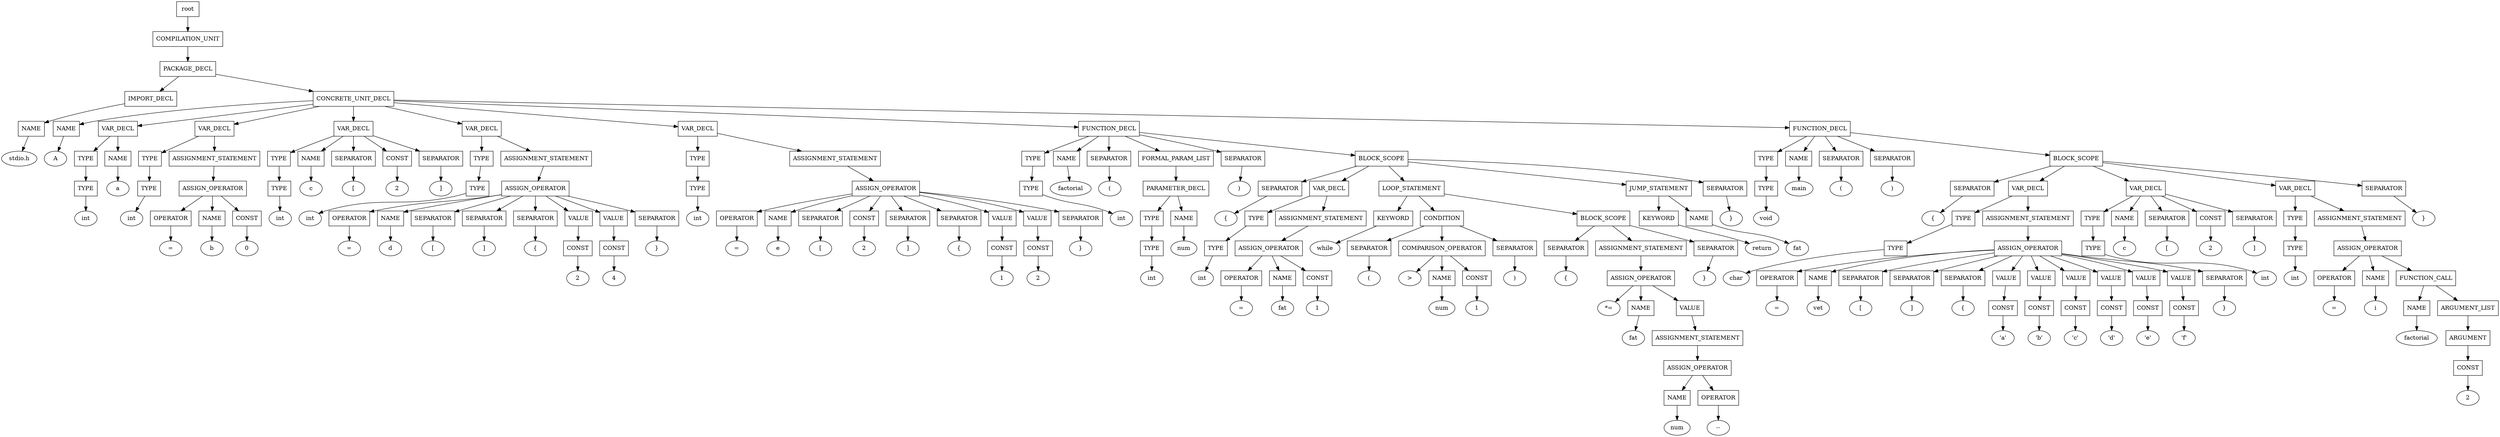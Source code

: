 digraph G {
	splines="TRUE";
	n_0 [label="root", shape="rectangle"]
	n_0 -> n_1
	n_1 [label="COMPILATION_UNIT", shape="rectangle"]
	n_1 -> n_2
	n_2 [label="PACKAGE_DECL", shape="rectangle"]
	n_2 -> n_3
	n_3 [label="IMPORT_DECL", shape="rectangle"]
	n_3 -> n_5
	n_5 [label="NAME", shape="rectangle"]
	n_5 -> n_14
	n_14 [label="stdio.h", shape="ellipse"]
	n_2 -> n_4
	n_4 [label="CONCRETE_UNIT_DECL", shape="rectangle"]
	n_4 -> n_6
	n_6 [label="NAME", shape="rectangle"]
	n_6 -> n_15
	n_15 [label="A", shape="ellipse"]
	n_4 -> n_7
	n_7 [label="VAR_DECL", shape="rectangle"]
	n_7 -> n_16
	n_16 [label="TYPE", shape="rectangle"]
	n_16 -> n_40
	n_40 [label="TYPE", shape="rectangle"]
	n_40 -> n_72
	n_72 [label="int", shape="ellipse"]
	n_7 -> n_17
	n_17 [label="NAME", shape="rectangle"]
	n_17 -> n_41
	n_41 [label="a", shape="ellipse"]
	n_4 -> n_8
	n_8 [label="VAR_DECL", shape="rectangle"]
	n_8 -> n_18
	n_18 [label="TYPE", shape="rectangle"]
	n_18 -> n_42
	n_42 [label="TYPE", shape="rectangle"]
	n_42 -> n_73
	n_73 [label="int", shape="ellipse"]
	n_8 -> n_19
	n_19 [label="ASSIGNMENT_STATEMENT", shape="rectangle"]
	n_19 -> n_43
	n_43 [label="ASSIGN_OPERATOR", shape="rectangle"]
	n_43 -> n_74
	n_74 [label="OPERATOR", shape="rectangle"]
	n_74 -> n_121
	n_121 [label="=", shape="ellipse"]
	n_43 -> n_75
	n_75 [label="NAME", shape="rectangle"]
	n_75 -> n_122
	n_122 [label="b", shape="ellipse"]
	n_43 -> n_76
	n_76 [label="CONST", shape="rectangle"]
	n_76 -> n_123
	n_123 [label="0", shape="ellipse"]
	n_4 -> n_9
	n_9 [label="VAR_DECL", shape="rectangle"]
	n_9 -> n_20
	n_20 [label="TYPE", shape="rectangle"]
	n_20 -> n_44
	n_44 [label="TYPE", shape="rectangle"]
	n_44 -> n_77
	n_77 [label="int", shape="ellipse"]
	n_9 -> n_21
	n_21 [label="NAME", shape="rectangle"]
	n_21 -> n_45
	n_45 [label="c", shape="ellipse"]
	n_9 -> n_22
	n_22 [label="SEPARATOR", shape="rectangle"]
	n_22 -> n_46
	n_46 [label="[", shape="ellipse"]
	n_9 -> n_23
	n_23 [label="CONST", shape="rectangle"]
	n_23 -> n_47
	n_47 [label="2", shape="ellipse"]
	n_9 -> n_24
	n_24 [label="SEPARATOR", shape="rectangle"]
	n_24 -> n_48
	n_48 [label="]", shape="ellipse"]
	n_4 -> n_10
	n_10 [label="VAR_DECL", shape="rectangle"]
	n_10 -> n_25
	n_25 [label="TYPE", shape="rectangle"]
	n_25 -> n_49
	n_49 [label="TYPE", shape="rectangle"]
	n_49 -> n_78
	n_78 [label="int", shape="ellipse"]
	n_10 -> n_26
	n_26 [label="ASSIGNMENT_STATEMENT", shape="rectangle"]
	n_26 -> n_50
	n_50 [label="ASSIGN_OPERATOR", shape="rectangle"]
	n_50 -> n_79
	n_79 [label="OPERATOR", shape="rectangle"]
	n_79 -> n_124
	n_124 [label="=", shape="ellipse"]
	n_50 -> n_80
	n_80 [label="NAME", shape="rectangle"]
	n_80 -> n_125
	n_125 [label="d", shape="ellipse"]
	n_50 -> n_81
	n_81 [label="SEPARATOR", shape="rectangle"]
	n_81 -> n_126
	n_126 [label="[", shape="ellipse"]
	n_50 -> n_82
	n_82 [label="SEPARATOR", shape="rectangle"]
	n_82 -> n_127
	n_127 [label="]", shape="ellipse"]
	n_50 -> n_83
	n_83 [label="SEPARATOR", shape="rectangle"]
	n_83 -> n_128
	n_128 [label="{", shape="ellipse"]
	n_50 -> n_84
	n_84 [label="VALUE", shape="rectangle"]
	n_84 -> n_129
	n_129 [label="CONST", shape="rectangle"]
	n_129 -> n_163
	n_163 [label="2", shape="ellipse"]
	n_50 -> n_85
	n_85 [label="VALUE", shape="rectangle"]
	n_85 -> n_130
	n_130 [label="CONST", shape="rectangle"]
	n_130 -> n_164
	n_164 [label="4", shape="ellipse"]
	n_50 -> n_86
	n_86 [label="SEPARATOR", shape="rectangle"]
	n_86 -> n_131
	n_131 [label="}", shape="ellipse"]
	n_4 -> n_11
	n_11 [label="VAR_DECL", shape="rectangle"]
	n_11 -> n_27
	n_27 [label="TYPE", shape="rectangle"]
	n_27 -> n_51
	n_51 [label="TYPE", shape="rectangle"]
	n_51 -> n_87
	n_87 [label="int", shape="ellipse"]
	n_11 -> n_28
	n_28 [label="ASSIGNMENT_STATEMENT", shape="rectangle"]
	n_28 -> n_52
	n_52 [label="ASSIGN_OPERATOR", shape="rectangle"]
	n_52 -> n_88
	n_88 [label="OPERATOR", shape="rectangle"]
	n_88 -> n_132
	n_132 [label="=", shape="ellipse"]
	n_52 -> n_89
	n_89 [label="NAME", shape="rectangle"]
	n_89 -> n_133
	n_133 [label="e", shape="ellipse"]
	n_52 -> n_90
	n_90 [label="SEPARATOR", shape="rectangle"]
	n_90 -> n_134
	n_134 [label="[", shape="ellipse"]
	n_52 -> n_91
	n_91 [label="CONST", shape="rectangle"]
	n_91 -> n_135
	n_135 [label="2", shape="ellipse"]
	n_52 -> n_92
	n_92 [label="SEPARATOR", shape="rectangle"]
	n_92 -> n_136
	n_136 [label="]", shape="ellipse"]
	n_52 -> n_93
	n_93 [label="SEPARATOR", shape="rectangle"]
	n_93 -> n_137
	n_137 [label="{", shape="ellipse"]
	n_52 -> n_94
	n_94 [label="VALUE", shape="rectangle"]
	n_94 -> n_138
	n_138 [label="CONST", shape="rectangle"]
	n_138 -> n_165
	n_165 [label="1", shape="ellipse"]
	n_52 -> n_95
	n_95 [label="VALUE", shape="rectangle"]
	n_95 -> n_139
	n_139 [label="CONST", shape="rectangle"]
	n_139 -> n_166
	n_166 [label="2", shape="ellipse"]
	n_52 -> n_96
	n_96 [label="SEPARATOR", shape="rectangle"]
	n_96 -> n_140
	n_140 [label="}", shape="ellipse"]
	n_4 -> n_12
	n_12 [label="FUNCTION_DECL", shape="rectangle"]
	n_12 -> n_29
	n_29 [label="TYPE", shape="rectangle"]
	n_29 -> n_53
	n_53 [label="TYPE", shape="rectangle"]
	n_53 -> n_97
	n_97 [label="int", shape="ellipse"]
	n_12 -> n_30
	n_30 [label="NAME", shape="rectangle"]
	n_30 -> n_54
	n_54 [label="factorial", shape="ellipse"]
	n_12 -> n_31
	n_31 [label="SEPARATOR", shape="rectangle"]
	n_31 -> n_55
	n_55 [label="(", shape="ellipse"]
	n_12 -> n_32
	n_32 [label="FORMAL_PARAM_LIST", shape="rectangle"]
	n_32 -> n_56
	n_56 [label="PARAMETER_DECL", shape="rectangle"]
	n_56 -> n_98
	n_98 [label="TYPE", shape="rectangle"]
	n_98 -> n_141
	n_141 [label="TYPE", shape="rectangle"]
	n_141 -> n_167
	n_167 [label="int", shape="ellipse"]
	n_56 -> n_99
	n_99 [label="NAME", shape="rectangle"]
	n_99 -> n_142
	n_142 [label="num", shape="ellipse"]
	n_12 -> n_33
	n_33 [label="SEPARATOR", shape="rectangle"]
	n_33 -> n_57
	n_57 [label=")", shape="ellipse"]
	n_12 -> n_34
	n_34 [label="BLOCK_SCOPE", shape="rectangle"]
	n_34 -> n_58
	n_58 [label="SEPARATOR", shape="rectangle"]
	n_58 -> n_100
	n_100 [label="{", shape="ellipse"]
	n_34 -> n_59
	n_59 [label="VAR_DECL", shape="rectangle"]
	n_59 -> n_101
	n_101 [label="TYPE", shape="rectangle"]
	n_101 -> n_143
	n_143 [label="TYPE", shape="rectangle"]
	n_143 -> n_168
	n_168 [label="int", shape="ellipse"]
	n_59 -> n_102
	n_102 [label="ASSIGNMENT_STATEMENT", shape="rectangle"]
	n_102 -> n_144
	n_144 [label="ASSIGN_OPERATOR", shape="rectangle"]
	n_144 -> n_169
	n_169 [label="OPERATOR", shape="rectangle"]
	n_169 -> n_198
	n_198 [label="=", shape="ellipse"]
	n_144 -> n_170
	n_170 [label="NAME", shape="rectangle"]
	n_170 -> n_199
	n_199 [label="fat", shape="ellipse"]
	n_144 -> n_171
	n_171 [label="CONST", shape="rectangle"]
	n_171 -> n_200
	n_200 [label="1", shape="ellipse"]
	n_34 -> n_60
	n_60 [label="LOOP_STATEMENT", shape="rectangle"]
	n_60 -> n_103
	n_103 [label="KEYWORD", shape="rectangle"]
	n_103 -> n_145
	n_145 [label="while", shape="ellipse"]
	n_60 -> n_104
	n_104 [label="CONDITION", shape="rectangle"]
	n_104 -> n_146
	n_146 [label="SEPARATOR", shape="rectangle"]
	n_146 -> n_172
	n_172 [label="(", shape="ellipse"]
	n_104 -> n_147
	n_147 [label="COMPARISON_OPERATOR", shape="rectangle"]
	n_147 -> n_173
	n_173 [label=">", shape="ellipse"]
	n_147 -> n_174
	n_174 [label="NAME", shape="rectangle"]
	n_174 -> n_201
	n_201 [label="num", shape="ellipse"]
	n_147 -> n_175
	n_175 [label="CONST", shape="rectangle"]
	n_175 -> n_202
	n_202 [label="1", shape="ellipse"]
	n_104 -> n_148
	n_148 [label="SEPARATOR", shape="rectangle"]
	n_148 -> n_176
	n_176 [label=")", shape="ellipse"]
	n_60 -> n_105
	n_105 [label="BLOCK_SCOPE", shape="rectangle"]
	n_105 -> n_149
	n_149 [label="SEPARATOR", shape="rectangle"]
	n_149 -> n_177
	n_177 [label="{", shape="ellipse"]
	n_105 -> n_150
	n_150 [label="ASSIGNMENT_STATEMENT", shape="rectangle"]
	n_150 -> n_178
	n_178 [label="ASSIGN_OPERATOR", shape="rectangle"]
	n_178 -> n_203
	n_203 [label="*=", shape="ellipse"]
	n_178 -> n_204
	n_204 [label="NAME", shape="rectangle"]
	n_204 -> n_222
	n_222 [label="fat", shape="ellipse"]
	n_178 -> n_205
	n_205 [label="VALUE", shape="rectangle"]
	n_205 -> n_223
	n_223 [label="ASSIGNMENT_STATEMENT", shape="rectangle"]
	n_223 -> n_232
	n_232 [label="ASSIGN_OPERATOR", shape="rectangle"]
	n_232 -> n_234
	n_234 [label="NAME", shape="rectangle"]
	n_234 -> n_237
	n_237 [label="num", shape="ellipse"]
	n_232 -> n_235
	n_235 [label="OPERATOR", shape="rectangle"]
	n_235 -> n_238
	n_238 [label="--", shape="ellipse"]
	n_105 -> n_151
	n_151 [label="SEPARATOR", shape="rectangle"]
	n_151 -> n_179
	n_179 [label="}", shape="ellipse"]
	n_34 -> n_61
	n_61 [label="JUMP_STATEMENT", shape="rectangle"]
	n_61 -> n_106
	n_106 [label="KEYWORD", shape="rectangle"]
	n_106 -> n_152
	n_152 [label="return", shape="ellipse"]
	n_61 -> n_107
	n_107 [label="NAME", shape="rectangle"]
	n_107 -> n_153
	n_153 [label="fat", shape="ellipse"]
	n_34 -> n_62
	n_62 [label="SEPARATOR", shape="rectangle"]
	n_62 -> n_108
	n_108 [label="}", shape="ellipse"]
	n_4 -> n_13
	n_13 [label="FUNCTION_DECL", shape="rectangle"]
	n_13 -> n_35
	n_35 [label="TYPE", shape="rectangle"]
	n_35 -> n_63
	n_63 [label="TYPE", shape="rectangle"]
	n_63 -> n_109
	n_109 [label="void", shape="ellipse"]
	n_13 -> n_36
	n_36 [label="NAME", shape="rectangle"]
	n_36 -> n_64
	n_64 [label="main", shape="ellipse"]
	n_13 -> n_37
	n_37 [label="SEPARATOR", shape="rectangle"]
	n_37 -> n_65
	n_65 [label="(", shape="ellipse"]
	n_13 -> n_38
	n_38 [label="SEPARATOR", shape="rectangle"]
	n_38 -> n_66
	n_66 [label=")", shape="ellipse"]
	n_13 -> n_39
	n_39 [label="BLOCK_SCOPE", shape="rectangle"]
	n_39 -> n_67
	n_67 [label="SEPARATOR", shape="rectangle"]
	n_67 -> n_110
	n_110 [label="{", shape="ellipse"]
	n_39 -> n_68
	n_68 [label="VAR_DECL", shape="rectangle"]
	n_68 -> n_111
	n_111 [label="TYPE", shape="rectangle"]
	n_111 -> n_154
	n_154 [label="TYPE", shape="rectangle"]
	n_154 -> n_180
	n_180 [label="char", shape="ellipse"]
	n_68 -> n_112
	n_112 [label="ASSIGNMENT_STATEMENT", shape="rectangle"]
	n_112 -> n_155
	n_155 [label="ASSIGN_OPERATOR", shape="rectangle"]
	n_155 -> n_181
	n_181 [label="OPERATOR", shape="rectangle"]
	n_181 -> n_206
	n_206 [label="=", shape="ellipse"]
	n_155 -> n_182
	n_182 [label="NAME", shape="rectangle"]
	n_182 -> n_207
	n_207 [label="vet", shape="ellipse"]
	n_155 -> n_183
	n_183 [label="SEPARATOR", shape="rectangle"]
	n_183 -> n_208
	n_208 [label="[", shape="ellipse"]
	n_155 -> n_184
	n_184 [label="SEPARATOR", shape="rectangle"]
	n_184 -> n_209
	n_209 [label="]", shape="ellipse"]
	n_155 -> n_185
	n_185 [label="SEPARATOR", shape="rectangle"]
	n_185 -> n_210
	n_210 [label="{", shape="ellipse"]
	n_155 -> n_186
	n_186 [label="VALUE", shape="rectangle"]
	n_186 -> n_211
	n_211 [label="CONST", shape="rectangle"]
	n_211 -> n_224
	n_224 [label="'a'", shape="ellipse"]
	n_155 -> n_187
	n_187 [label="VALUE", shape="rectangle"]
	n_187 -> n_212
	n_212 [label="CONST", shape="rectangle"]
	n_212 -> n_225
	n_225 [label="'b'", shape="ellipse"]
	n_155 -> n_188
	n_188 [label="VALUE", shape="rectangle"]
	n_188 -> n_213
	n_213 [label="CONST", shape="rectangle"]
	n_213 -> n_226
	n_226 [label="'c'", shape="ellipse"]
	n_155 -> n_189
	n_189 [label="VALUE", shape="rectangle"]
	n_189 -> n_214
	n_214 [label="CONST", shape="rectangle"]
	n_214 -> n_227
	n_227 [label="'d'", shape="ellipse"]
	n_155 -> n_190
	n_190 [label="VALUE", shape="rectangle"]
	n_190 -> n_215
	n_215 [label="CONST", shape="rectangle"]
	n_215 -> n_228
	n_228 [label="'e'", shape="ellipse"]
	n_155 -> n_191
	n_191 [label="VALUE", shape="rectangle"]
	n_191 -> n_216
	n_216 [label="CONST", shape="rectangle"]
	n_216 -> n_229
	n_229 [label="'f'", shape="ellipse"]
	n_155 -> n_192
	n_192 [label="SEPARATOR", shape="rectangle"]
	n_192 -> n_217
	n_217 [label="}", shape="ellipse"]
	n_39 -> n_69
	n_69 [label="VAR_DECL", shape="rectangle"]
	n_69 -> n_113
	n_113 [label="TYPE", shape="rectangle"]
	n_113 -> n_156
	n_156 [label="TYPE", shape="rectangle"]
	n_156 -> n_193
	n_193 [label="int", shape="ellipse"]
	n_69 -> n_114
	n_114 [label="NAME", shape="rectangle"]
	n_114 -> n_157
	n_157 [label="c", shape="ellipse"]
	n_69 -> n_115
	n_115 [label="SEPARATOR", shape="rectangle"]
	n_115 -> n_158
	n_158 [label="[", shape="ellipse"]
	n_69 -> n_116
	n_116 [label="CONST", shape="rectangle"]
	n_116 -> n_159
	n_159 [label="2", shape="ellipse"]
	n_69 -> n_117
	n_117 [label="SEPARATOR", shape="rectangle"]
	n_117 -> n_160
	n_160 [label="]", shape="ellipse"]
	n_39 -> n_70
	n_70 [label="VAR_DECL", shape="rectangle"]
	n_70 -> n_118
	n_118 [label="TYPE", shape="rectangle"]
	n_118 -> n_161
	n_161 [label="TYPE", shape="rectangle"]
	n_161 -> n_194
	n_194 [label="int", shape="ellipse"]
	n_70 -> n_119
	n_119 [label="ASSIGNMENT_STATEMENT", shape="rectangle"]
	n_119 -> n_162
	n_162 [label="ASSIGN_OPERATOR", shape="rectangle"]
	n_162 -> n_195
	n_195 [label="OPERATOR", shape="rectangle"]
	n_195 -> n_218
	n_218 [label="=", shape="ellipse"]
	n_162 -> n_196
	n_196 [label="NAME", shape="rectangle"]
	n_196 -> n_219
	n_219 [label="i", shape="ellipse"]
	n_162 -> n_197
	n_197 [label="FUNCTION_CALL", shape="rectangle"]
	n_197 -> n_220
	n_220 [label="NAME", shape="rectangle"]
	n_220 -> n_230
	n_230 [label="factorial", shape="ellipse"]
	n_197 -> n_221
	n_221 [label="ARGUMENT_LIST", shape="rectangle"]
	n_221 -> n_231
	n_231 [label="ARGUMENT", shape="rectangle"]
	n_231 -> n_233
	n_233 [label="CONST", shape="rectangle"]
	n_233 -> n_236
	n_236 [label="2", shape="ellipse"]
	n_39 -> n_71
	n_71 [label="SEPARATOR", shape="rectangle"]
	n_71 -> n_120
	n_120 [label="}", shape="ellipse"]
}